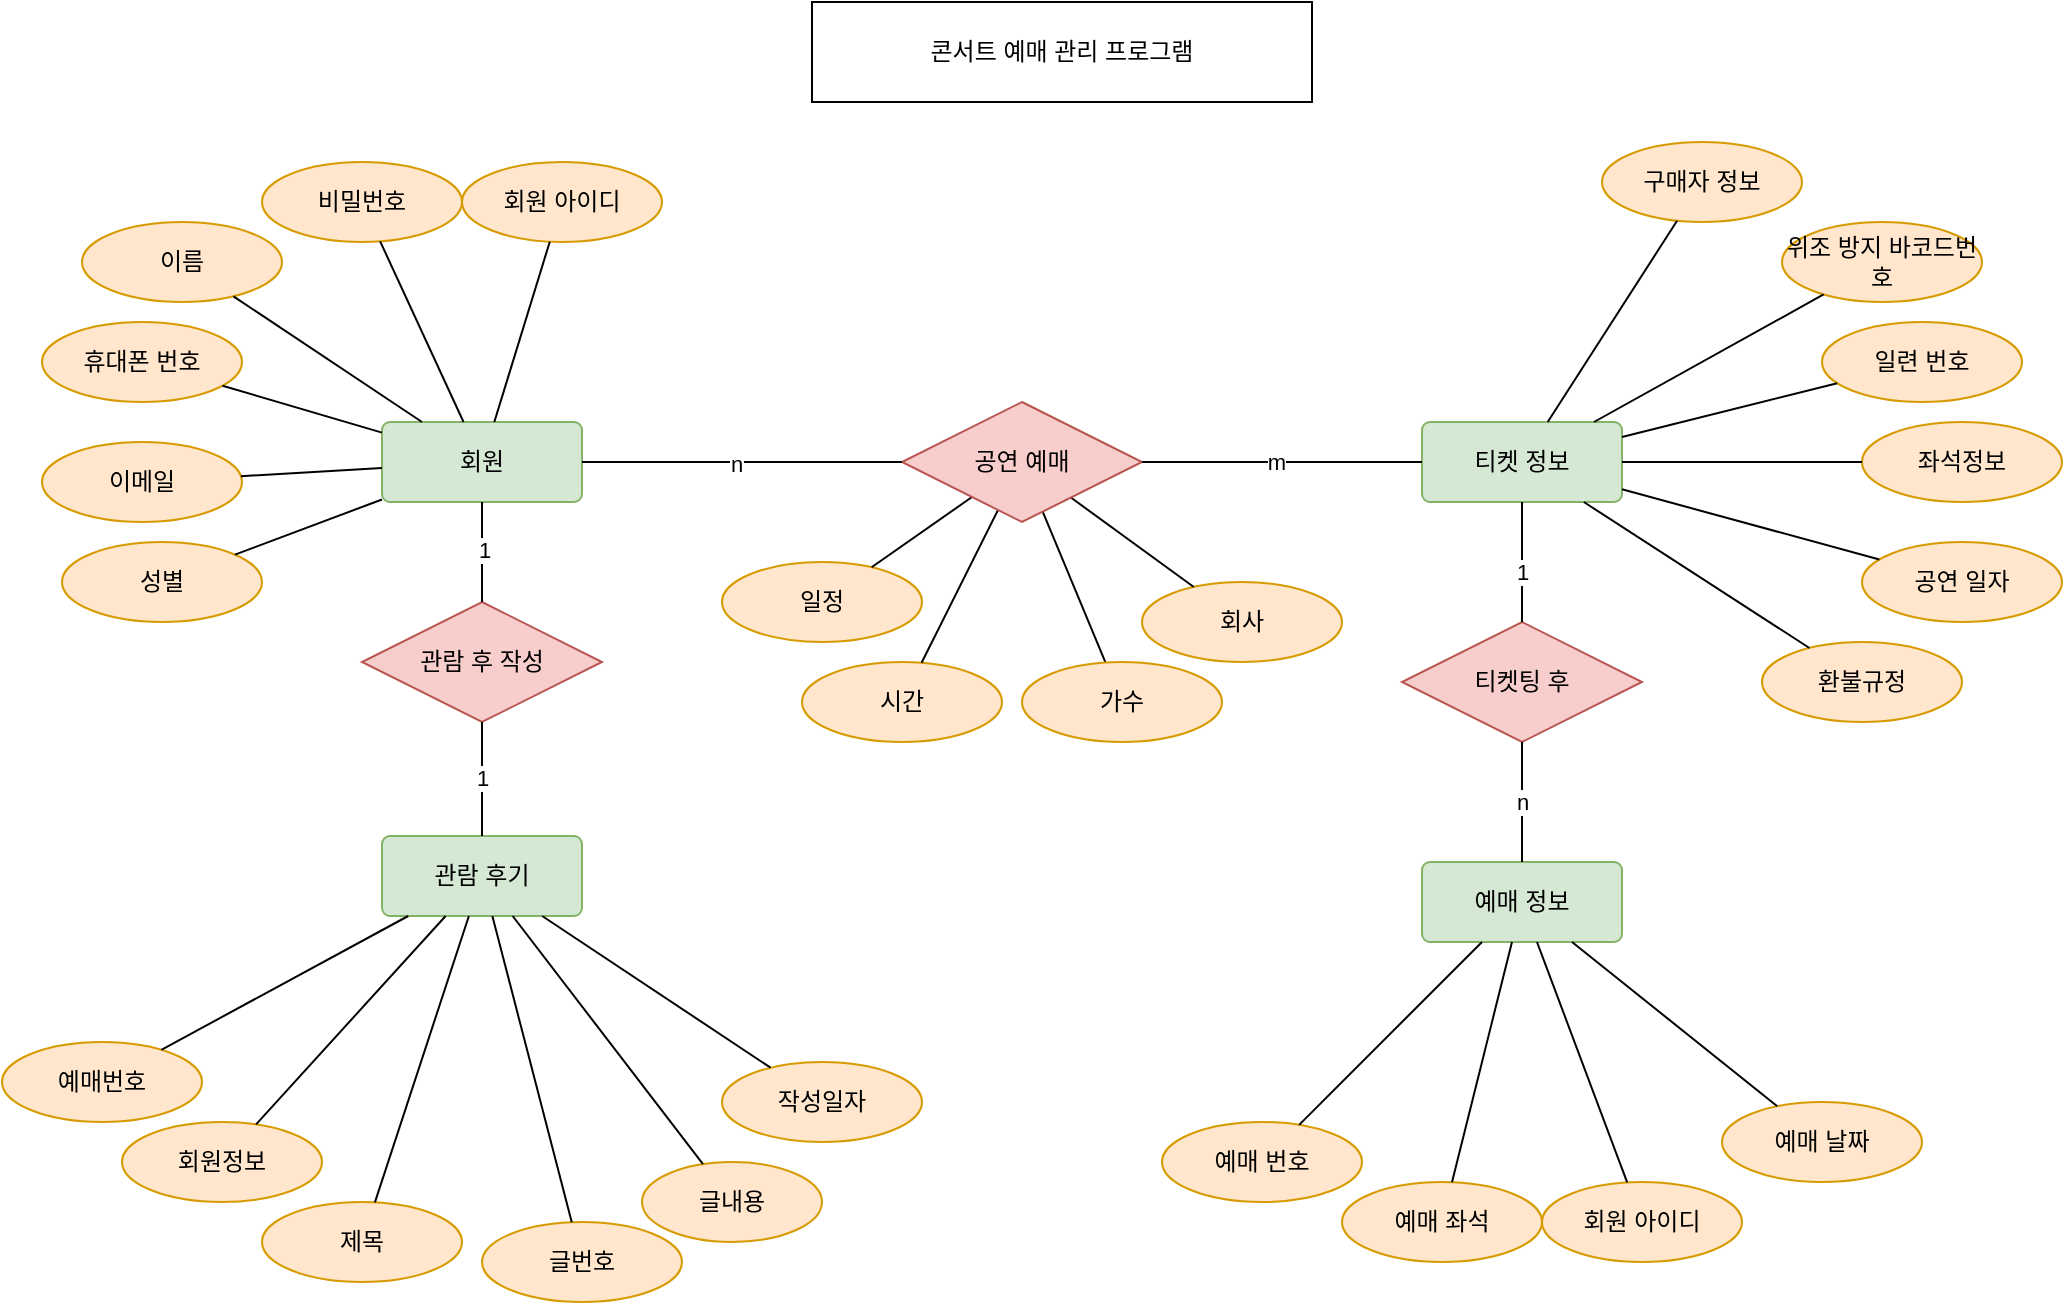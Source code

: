 <mxfile version="21.7.4" type="device">
  <diagram name="페이지-1" id="aXTDth7V95Xg43rmNOGb">
    <mxGraphModel dx="1434" dy="1617" grid="1" gridSize="10" guides="1" tooltips="1" connect="1" arrows="1" fold="1" page="1" pageScale="1" pageWidth="1169" pageHeight="827" math="0" shadow="0">
      <root>
        <mxCell id="0" />
        <mxCell id="1" parent="0" />
        <mxCell id="hZEI6M9Md6rpUncB7yJR-1" value="콘서트 예매 관리 프로그램" style="whiteSpace=wrap;html=1;align=center;" parent="1" vertex="1">
          <mxGeometry x="445" y="-810" width="250" height="50" as="geometry" />
        </mxCell>
        <mxCell id="hZEI6M9Md6rpUncB7yJR-2" value="티켓 정보" style="rounded=1;arcSize=10;whiteSpace=wrap;html=1;align=center;fillColor=#d5e8d4;strokeColor=#82b366;" parent="1" vertex="1">
          <mxGeometry x="750" y="-600" width="100" height="40" as="geometry" />
        </mxCell>
        <mxCell id="hZEI6M9Md6rpUncB7yJR-5" value="회원" style="rounded=1;arcSize=10;whiteSpace=wrap;html=1;align=center;fillColor=#d5e8d4;strokeColor=#82b366;" parent="1" vertex="1">
          <mxGeometry x="230" y="-600" width="100" height="40" as="geometry" />
        </mxCell>
        <mxCell id="hZEI6M9Md6rpUncB7yJR-6" value="예매 정보" style="rounded=1;arcSize=10;whiteSpace=wrap;html=1;align=center;fillColor=#d5e8d4;strokeColor=#82b366;" parent="1" vertex="1">
          <mxGeometry x="750" y="-380" width="100" height="40" as="geometry" />
        </mxCell>
        <mxCell id="hZEI6M9Md6rpUncB7yJR-18" value="관람 후기" style="rounded=1;arcSize=10;whiteSpace=wrap;html=1;align=center;fillColor=#d5e8d4;strokeColor=#82b366;" parent="1" vertex="1">
          <mxGeometry x="230" y="-393" width="100" height="40" as="geometry" />
        </mxCell>
        <mxCell id="hZEI6M9Md6rpUncB7yJR-22" value="회원 아이디" style="ellipse;whiteSpace=wrap;html=1;align=center;fillColor=#ffe6cc;strokeColor=#d79b00;" parent="1" vertex="1">
          <mxGeometry x="270" y="-730" width="100" height="40" as="geometry" />
        </mxCell>
        <mxCell id="hZEI6M9Md6rpUncB7yJR-23" value="비밀번호" style="ellipse;whiteSpace=wrap;html=1;align=center;fillColor=#ffe6cc;strokeColor=#d79b00;" parent="1" vertex="1">
          <mxGeometry x="170" y="-730" width="100" height="40" as="geometry" />
        </mxCell>
        <mxCell id="hZEI6M9Md6rpUncB7yJR-24" value="이름" style="ellipse;whiteSpace=wrap;html=1;align=center;fillColor=#ffe6cc;strokeColor=#d79b00;" parent="1" vertex="1">
          <mxGeometry x="80" y="-700" width="100" height="40" as="geometry" />
        </mxCell>
        <mxCell id="hZEI6M9Md6rpUncB7yJR-28" value="휴대폰 번호" style="ellipse;whiteSpace=wrap;html=1;align=center;fillColor=#ffe6cc;strokeColor=#d79b00;" parent="1" vertex="1">
          <mxGeometry x="60" y="-650" width="100" height="40" as="geometry" />
        </mxCell>
        <mxCell id="hZEI6M9Md6rpUncB7yJR-30" value="이메일" style="ellipse;whiteSpace=wrap;html=1;align=center;fillColor=#ffe6cc;strokeColor=#d79b00;" parent="1" vertex="1">
          <mxGeometry x="60" y="-590" width="100" height="40" as="geometry" />
        </mxCell>
        <mxCell id="hZEI6M9Md6rpUncB7yJR-32" value="" style="endArrow=none;html=1;rounded=0;" parent="1" source="hZEI6M9Md6rpUncB7yJR-5" target="hZEI6M9Md6rpUncB7yJR-22" edge="1">
          <mxGeometry relative="1" as="geometry">
            <mxPoint x="370" y="-590" as="sourcePoint" />
            <mxPoint x="530" y="-590" as="targetPoint" />
          </mxGeometry>
        </mxCell>
        <mxCell id="hZEI6M9Md6rpUncB7yJR-34" value="" style="endArrow=none;html=1;rounded=0;" parent="1" source="hZEI6M9Md6rpUncB7yJR-5" target="hZEI6M9Md6rpUncB7yJR-24" edge="1">
          <mxGeometry relative="1" as="geometry">
            <mxPoint x="381" y="-630" as="sourcePoint" />
            <mxPoint x="389" y="-750" as="targetPoint" />
          </mxGeometry>
        </mxCell>
        <mxCell id="hZEI6M9Md6rpUncB7yJR-38" value="" style="endArrow=none;html=1;rounded=0;" parent="1" source="hZEI6M9Md6rpUncB7yJR-5" target="hZEI6M9Md6rpUncB7yJR-23" edge="1">
          <mxGeometry relative="1" as="geometry">
            <mxPoint x="266" y="-660" as="sourcePoint" />
            <mxPoint x="274" y="-780" as="targetPoint" />
          </mxGeometry>
        </mxCell>
        <mxCell id="hZEI6M9Md6rpUncB7yJR-39" value="" style="endArrow=none;html=1;rounded=0;" parent="1" source="hZEI6M9Md6rpUncB7yJR-30" target="hZEI6M9Md6rpUncB7yJR-5" edge="1">
          <mxGeometry relative="1" as="geometry">
            <mxPoint x="401" y="-530" as="sourcePoint" />
            <mxPoint x="404" y="-575" as="targetPoint" />
          </mxGeometry>
        </mxCell>
        <mxCell id="hZEI6M9Md6rpUncB7yJR-55" value="성별" style="ellipse;whiteSpace=wrap;html=1;align=center;fillColor=#ffe6cc;strokeColor=#d79b00;" parent="1" vertex="1">
          <mxGeometry x="70" y="-540" width="100" height="40" as="geometry" />
        </mxCell>
        <mxCell id="hZEI6M9Md6rpUncB7yJR-56" value="" style="endArrow=none;html=1;rounded=0;" parent="1" source="hZEI6M9Md6rpUncB7yJR-5" target="hZEI6M9Md6rpUncB7yJR-55" edge="1">
          <mxGeometry relative="1" as="geometry">
            <mxPoint x="290" y="-542" as="sourcePoint" />
            <mxPoint x="136" y="-484" as="targetPoint" />
          </mxGeometry>
        </mxCell>
        <mxCell id="hZEI6M9Md6rpUncB7yJR-61" value="" style="endArrow=none;html=1;rounded=0;" parent="1" source="2MV7ErdjcyoLDvkJFP8D-4" target="hZEI6M9Md6rpUncB7yJR-140" edge="1">
          <mxGeometry relative="1" as="geometry">
            <mxPoint x="831.818" y="-560" as="sourcePoint" />
            <mxPoint x="1290" y="-545" as="targetPoint" />
          </mxGeometry>
        </mxCell>
        <mxCell id="hZEI6M9Md6rpUncB7yJR-68" value="회원 아이디" style="ellipse;whiteSpace=wrap;html=1;align=center;fillColor=#ffe6cc;strokeColor=#d79b00;" parent="1" vertex="1">
          <mxGeometry x="810" y="-220" width="100" height="40" as="geometry" />
        </mxCell>
        <mxCell id="hZEI6M9Md6rpUncB7yJR-70" value="예매 번호" style="ellipse;whiteSpace=wrap;html=1;align=center;fillColor=#ffe6cc;strokeColor=#d79b00;" parent="1" vertex="1">
          <mxGeometry x="620" y="-250" width="100" height="40" as="geometry" />
        </mxCell>
        <mxCell id="hZEI6M9Md6rpUncB7yJR-74" value="예매 날짜" style="ellipse;whiteSpace=wrap;html=1;align=center;fillColor=#ffe6cc;strokeColor=#d79b00;" parent="1" vertex="1">
          <mxGeometry x="900" y="-260" width="100" height="40" as="geometry" />
        </mxCell>
        <mxCell id="hZEI6M9Md6rpUncB7yJR-75" value="예매 좌석" style="ellipse;whiteSpace=wrap;html=1;align=center;fillColor=#ffe6cc;strokeColor=#d79b00;" parent="1" vertex="1">
          <mxGeometry x="710" y="-220" width="100" height="40" as="geometry" />
        </mxCell>
        <mxCell id="hZEI6M9Md6rpUncB7yJR-78" value="" style="endArrow=none;html=1;rounded=0;" parent="1" source="hZEI6M9Md6rpUncB7yJR-6" target="hZEI6M9Md6rpUncB7yJR-68" edge="1">
          <mxGeometry relative="1" as="geometry">
            <mxPoint x="275" y="-353" as="sourcePoint" />
            <mxPoint x="224" y="-424" as="targetPoint" />
          </mxGeometry>
        </mxCell>
        <mxCell id="hZEI6M9Md6rpUncB7yJR-79" value="" style="endArrow=none;html=1;rounded=0;" parent="1" source="hZEI6M9Md6rpUncB7yJR-6" target="hZEI6M9Md6rpUncB7yJR-70" edge="1">
          <mxGeometry relative="1" as="geometry">
            <mxPoint x="270" y="-333" as="sourcePoint" />
            <mxPoint x="234" y="-414" as="targetPoint" />
          </mxGeometry>
        </mxCell>
        <mxCell id="hZEI6M9Md6rpUncB7yJR-84" value="" style="endArrow=none;html=1;rounded=0;" parent="1" source="hZEI6M9Md6rpUncB7yJR-6" target="hZEI6M9Md6rpUncB7yJR-74" edge="1">
          <mxGeometry relative="1" as="geometry">
            <mxPoint x="250" y="-312" as="sourcePoint" />
            <mxPoint x="164" y="-293" as="targetPoint" />
          </mxGeometry>
        </mxCell>
        <mxCell id="hZEI6M9Md6rpUncB7yJR-86" value="" style="endArrow=none;html=1;rounded=0;" parent="1" source="hZEI6M9Md6rpUncB7yJR-5" target="hZEI6M9Md6rpUncB7yJR-28" edge="1">
          <mxGeometry relative="1" as="geometry">
            <mxPoint x="280" y="-628" as="sourcePoint" />
            <mxPoint x="150" y="-622" as="targetPoint" />
          </mxGeometry>
        </mxCell>
        <mxCell id="hZEI6M9Md6rpUncB7yJR-87" value="" style="endArrow=none;html=1;rounded=0;" parent="1" source="hZEI6M9Md6rpUncB7yJR-6" target="hZEI6M9Md6rpUncB7yJR-75" edge="1">
          <mxGeometry relative="1" as="geometry">
            <mxPoint x="250" y="-313" as="sourcePoint" />
            <mxPoint x="161" y="-269" as="targetPoint" />
          </mxGeometry>
        </mxCell>
        <mxCell id="hZEI6M9Md6rpUncB7yJR-88" value="예매번호" style="ellipse;whiteSpace=wrap;html=1;align=center;fillColor=#ffe6cc;strokeColor=#d79b00;" parent="1" vertex="1">
          <mxGeometry x="40" y="-290" width="100" height="40" as="geometry" />
        </mxCell>
        <mxCell id="hZEI6M9Md6rpUncB7yJR-89" value="회원정보" style="ellipse;whiteSpace=wrap;html=1;align=center;fillColor=#ffe6cc;strokeColor=#d79b00;" parent="1" vertex="1">
          <mxGeometry x="100" y="-250" width="100" height="40" as="geometry" />
        </mxCell>
        <mxCell id="hZEI6M9Md6rpUncB7yJR-90" value="제목" style="ellipse;whiteSpace=wrap;html=1;align=center;fillColor=#ffe6cc;strokeColor=#d79b00;" parent="1" vertex="1">
          <mxGeometry x="170" y="-210" width="100" height="40" as="geometry" />
        </mxCell>
        <mxCell id="hZEI6M9Md6rpUncB7yJR-91" value="글번호" style="ellipse;whiteSpace=wrap;html=1;align=center;fillColor=#ffe6cc;strokeColor=#d79b00;" parent="1" vertex="1">
          <mxGeometry x="280" y="-200" width="100" height="40" as="geometry" />
        </mxCell>
        <mxCell id="hZEI6M9Md6rpUncB7yJR-92" value="작성일자" style="ellipse;whiteSpace=wrap;html=1;align=center;fillColor=#ffe6cc;strokeColor=#d79b00;" parent="1" vertex="1">
          <mxGeometry x="400" y="-280" width="100" height="40" as="geometry" />
        </mxCell>
        <mxCell id="hZEI6M9Md6rpUncB7yJR-93" value="글내용" style="ellipse;whiteSpace=wrap;html=1;align=center;fillColor=#ffe6cc;strokeColor=#d79b00;" parent="1" vertex="1">
          <mxGeometry x="360" y="-230" width="90" height="40" as="geometry" />
        </mxCell>
        <mxCell id="hZEI6M9Md6rpUncB7yJR-95" value="" style="endArrow=none;html=1;rounded=0;" parent="1" source="hZEI6M9Md6rpUncB7yJR-18" target="hZEI6M9Md6rpUncB7yJR-88" edge="1">
          <mxGeometry relative="1" as="geometry">
            <mxPoint x="586" y="-270" as="sourcePoint" />
            <mxPoint x="436.953" y="-196.845" as="targetPoint" />
          </mxGeometry>
        </mxCell>
        <mxCell id="hZEI6M9Md6rpUncB7yJR-96" value="" style="endArrow=none;html=1;rounded=0;" parent="1" source="hZEI6M9Md6rpUncB7yJR-89" target="hZEI6M9Md6rpUncB7yJR-18" edge="1">
          <mxGeometry relative="1" as="geometry">
            <mxPoint x="596" y="-260" as="sourcePoint" />
            <mxPoint x="564" y="-400" as="targetPoint" />
          </mxGeometry>
        </mxCell>
        <mxCell id="hZEI6M9Md6rpUncB7yJR-97" value="" style="endArrow=none;html=1;rounded=0;" parent="1" source="hZEI6M9Md6rpUncB7yJR-90" target="hZEI6M9Md6rpUncB7yJR-18" edge="1">
          <mxGeometry relative="1" as="geometry">
            <mxPoint x="501" y="-148" as="sourcePoint" />
            <mxPoint x="586" y="-220" as="targetPoint" />
          </mxGeometry>
        </mxCell>
        <mxCell id="hZEI6M9Md6rpUncB7yJR-98" value="" style="endArrow=none;html=1;rounded=0;" parent="1" source="hZEI6M9Md6rpUncB7yJR-91" target="hZEI6M9Md6rpUncB7yJR-18" edge="1">
          <mxGeometry relative="1" as="geometry">
            <mxPoint x="540" y="-110" as="sourcePoint" />
            <mxPoint x="599" y="-220" as="targetPoint" />
          </mxGeometry>
        </mxCell>
        <mxCell id="hZEI6M9Md6rpUncB7yJR-99" value="" style="endArrow=none;html=1;rounded=0;" parent="1" source="hZEI6M9Md6rpUncB7yJR-93" target="hZEI6M9Md6rpUncB7yJR-18" edge="1">
          <mxGeometry relative="1" as="geometry">
            <mxPoint x="601" y="-80" as="sourcePoint" />
            <mxPoint x="609" y="-220" as="targetPoint" />
          </mxGeometry>
        </mxCell>
        <mxCell id="hZEI6M9Md6rpUncB7yJR-100" value="" style="endArrow=none;html=1;rounded=0;" parent="1" source="hZEI6M9Md6rpUncB7yJR-92" target="hZEI6M9Md6rpUncB7yJR-18" edge="1">
          <mxGeometry relative="1" as="geometry">
            <mxPoint x="666" y="-120" as="sourcePoint" />
            <mxPoint x="619" y="-220" as="targetPoint" />
          </mxGeometry>
        </mxCell>
        <mxCell id="hZEI6M9Md6rpUncB7yJR-101" value="좌석정보" style="ellipse;whiteSpace=wrap;html=1;align=center;fillColor=#ffe6cc;strokeColor=#d79b00;" parent="1" vertex="1">
          <mxGeometry x="970" y="-600" width="100" height="40" as="geometry" />
        </mxCell>
        <mxCell id="hZEI6M9Md6rpUncB7yJR-102" value="공연 일자" style="ellipse;whiteSpace=wrap;html=1;align=center;fillColor=#ffe6cc;strokeColor=#d79b00;" parent="1" vertex="1">
          <mxGeometry x="970" y="-540" width="100" height="40" as="geometry" />
        </mxCell>
        <mxCell id="hZEI6M9Md6rpUncB7yJR-103" value="환불규정" style="ellipse;whiteSpace=wrap;html=1;align=center;fillColor=#ffe6cc;strokeColor=#d79b00;" parent="1" vertex="1">
          <mxGeometry x="920" y="-490" width="100" height="40" as="geometry" />
        </mxCell>
        <mxCell id="hZEI6M9Md6rpUncB7yJR-104" value="일련 번호" style="ellipse;whiteSpace=wrap;html=1;align=center;fillColor=#ffe6cc;strokeColor=#d79b00;" parent="1" vertex="1">
          <mxGeometry x="950" y="-650" width="100" height="40" as="geometry" />
        </mxCell>
        <mxCell id="hZEI6M9Md6rpUncB7yJR-107" value="구매자 정보" style="ellipse;whiteSpace=wrap;html=1;align=center;fillColor=#ffe6cc;strokeColor=#d79b00;" parent="1" vertex="1">
          <mxGeometry x="840" y="-740" width="100" height="40" as="geometry" />
        </mxCell>
        <mxCell id="hZEI6M9Md6rpUncB7yJR-108" value="위조 방지 바코드번호" style="ellipse;whiteSpace=wrap;html=1;align=center;fillColor=#ffe6cc;strokeColor=#d79b00;" parent="1" vertex="1">
          <mxGeometry x="930" y="-700" width="100" height="40" as="geometry" />
        </mxCell>
        <mxCell id="hZEI6M9Md6rpUncB7yJR-110" value="" style="endArrow=none;html=1;rounded=0;" parent="1" source="hZEI6M9Md6rpUncB7yJR-2" target="hZEI6M9Md6rpUncB7yJR-102" edge="1">
          <mxGeometry relative="1" as="geometry">
            <mxPoint x="304" y="-300" as="sourcePoint" />
            <mxPoint x="246" y="-371" as="targetPoint" />
          </mxGeometry>
        </mxCell>
        <mxCell id="hZEI6M9Md6rpUncB7yJR-112" value="" style="endArrow=none;html=1;rounded=0;" parent="1" source="hZEI6M9Md6rpUncB7yJR-2" target="hZEI6M9Md6rpUncB7yJR-101" edge="1">
          <mxGeometry relative="1" as="geometry">
            <mxPoint x="916" y="-480" as="sourcePoint" />
            <mxPoint x="758" y="-573" as="targetPoint" />
          </mxGeometry>
        </mxCell>
        <mxCell id="hZEI6M9Md6rpUncB7yJR-114" value="" style="endArrow=none;html=1;rounded=0;" parent="1" source="hZEI6M9Md6rpUncB7yJR-2" target="hZEI6M9Md6rpUncB7yJR-103" edge="1">
          <mxGeometry relative="1" as="geometry">
            <mxPoint x="950" y="-470" as="sourcePoint" />
            <mxPoint x="850" y="-661" as="targetPoint" />
          </mxGeometry>
        </mxCell>
        <mxCell id="hZEI6M9Md6rpUncB7yJR-115" value="" style="endArrow=none;html=1;rounded=0;" parent="1" source="hZEI6M9Md6rpUncB7yJR-2" target="hZEI6M9Md6rpUncB7yJR-107" edge="1">
          <mxGeometry relative="1" as="geometry">
            <mxPoint x="950" y="-470" as="sourcePoint" />
            <mxPoint x="860" y="-651" as="targetPoint" />
          </mxGeometry>
        </mxCell>
        <mxCell id="hZEI6M9Md6rpUncB7yJR-116" value="" style="endArrow=none;html=1;rounded=0;" parent="1" source="hZEI6M9Md6rpUncB7yJR-2" target="hZEI6M9Md6rpUncB7yJR-108" edge="1">
          <mxGeometry relative="1" as="geometry">
            <mxPoint x="960" y="-460" as="sourcePoint" />
            <mxPoint x="870" y="-641" as="targetPoint" />
          </mxGeometry>
        </mxCell>
        <mxCell id="hZEI6M9Md6rpUncB7yJR-117" value="" style="endArrow=none;html=1;rounded=0;" parent="1" source="hZEI6M9Md6rpUncB7yJR-2" target="hZEI6M9Md6rpUncB7yJR-104" edge="1">
          <mxGeometry relative="1" as="geometry">
            <mxPoint x="970" y="-450" as="sourcePoint" />
            <mxPoint x="880" y="-631" as="targetPoint" />
          </mxGeometry>
        </mxCell>
        <mxCell id="hZEI6M9Md6rpUncB7yJR-118" value="회사" style="ellipse;whiteSpace=wrap;html=1;align=center;fillColor=#ffe6cc;strokeColor=#d79b00;" parent="1" vertex="1">
          <mxGeometry x="610" y="-520" width="100" height="40" as="geometry" />
        </mxCell>
        <mxCell id="hZEI6M9Md6rpUncB7yJR-122" value="일정" style="ellipse;whiteSpace=wrap;html=1;align=center;fillColor=#ffe6cc;strokeColor=#d79b00;" parent="1" vertex="1">
          <mxGeometry x="400" y="-530" width="100" height="40" as="geometry" />
        </mxCell>
        <mxCell id="hZEI6M9Md6rpUncB7yJR-123" value="시간" style="ellipse;whiteSpace=wrap;html=1;align=center;fillColor=#ffe6cc;strokeColor=#d79b00;" parent="1" vertex="1">
          <mxGeometry x="440" y="-480" width="100" height="40" as="geometry" />
        </mxCell>
        <mxCell id="hZEI6M9Md6rpUncB7yJR-126" value="" style="endArrow=none;html=1;rounded=0;" parent="1" source="2MV7ErdjcyoLDvkJFP8D-4" target="hZEI6M9Md6rpUncB7yJR-118" edge="1">
          <mxGeometry relative="1" as="geometry">
            <mxPoint x="870" y="-560" as="sourcePoint" />
            <mxPoint x="1260" y="-330" as="targetPoint" />
          </mxGeometry>
        </mxCell>
        <mxCell id="hZEI6M9Md6rpUncB7yJR-131" value="" style="endArrow=none;html=1;rounded=0;" parent="1" source="2MV7ErdjcyoLDvkJFP8D-4" target="hZEI6M9Md6rpUncB7yJR-122" edge="1">
          <mxGeometry relative="1" as="geometry">
            <mxPoint x="800" y="-600" as="sourcePoint" />
            <mxPoint x="871.342" y="-437.698" as="targetPoint" />
          </mxGeometry>
        </mxCell>
        <mxCell id="hZEI6M9Md6rpUncB7yJR-132" value="" style="endArrow=none;html=1;rounded=0;" parent="1" source="2MV7ErdjcyoLDvkJFP8D-4" target="hZEI6M9Md6rpUncB7yJR-123" edge="1">
          <mxGeometry relative="1" as="geometry">
            <mxPoint x="862.857" y="-560" as="sourcePoint" />
            <mxPoint x="1475" y="-401" as="targetPoint" />
          </mxGeometry>
        </mxCell>
        <mxCell id="hZEI6M9Md6rpUncB7yJR-140" value="가수" style="ellipse;whiteSpace=wrap;html=1;align=center;fillColor=#ffe6cc;strokeColor=#d79b00;" parent="1" vertex="1">
          <mxGeometry x="550" y="-480" width="100" height="40" as="geometry" />
        </mxCell>
        <mxCell id="2MV7ErdjcyoLDvkJFP8D-4" value="공연 예매" style="shape=rhombus;perimeter=rhombusPerimeter;whiteSpace=wrap;html=1;align=center;fillColor=#f8cecc;strokeColor=#b85450;" parent="1" vertex="1">
          <mxGeometry x="490" y="-610" width="120" height="60" as="geometry" />
        </mxCell>
        <mxCell id="2MV7ErdjcyoLDvkJFP8D-7" value="관람 후 작성" style="shape=rhombus;perimeter=rhombusPerimeter;whiteSpace=wrap;html=1;align=center;fillColor=#f8cecc;strokeColor=#b85450;" parent="1" vertex="1">
          <mxGeometry x="220" y="-510" width="120" height="60" as="geometry" />
        </mxCell>
        <mxCell id="2MV7ErdjcyoLDvkJFP8D-9" value="티켓팅 후" style="shape=rhombus;perimeter=rhombusPerimeter;whiteSpace=wrap;html=1;align=center;fillColor=#f8cecc;strokeColor=#b85450;" parent="1" vertex="1">
          <mxGeometry x="740" y="-500" width="120" height="60" as="geometry" />
        </mxCell>
        <mxCell id="2MV7ErdjcyoLDvkJFP8D-10" value="" style="endArrow=none;html=1;rounded=0;" parent="1" source="hZEI6M9Md6rpUncB7yJR-5" target="2MV7ErdjcyoLDvkJFP8D-4" edge="1">
          <mxGeometry relative="1" as="geometry">
            <mxPoint x="550" y="-430" as="sourcePoint" />
            <mxPoint x="710" y="-430" as="targetPoint" />
          </mxGeometry>
        </mxCell>
        <mxCell id="2MV7ErdjcyoLDvkJFP8D-18" value="n" style="edgeLabel;html=1;align=center;verticalAlign=middle;resizable=0;points=[];" parent="2MV7ErdjcyoLDvkJFP8D-10" vertex="1" connectable="0">
          <mxGeometry x="-0.037" y="-1" relative="1" as="geometry">
            <mxPoint as="offset" />
          </mxGeometry>
        </mxCell>
        <mxCell id="2MV7ErdjcyoLDvkJFP8D-11" value="" style="endArrow=none;html=1;rounded=0;" parent="1" source="hZEI6M9Md6rpUncB7yJR-5" target="2MV7ErdjcyoLDvkJFP8D-7" edge="1">
          <mxGeometry relative="1" as="geometry">
            <mxPoint x="340" y="-572" as="sourcePoint" />
            <mxPoint x="504" y="-578" as="targetPoint" />
          </mxGeometry>
        </mxCell>
        <mxCell id="2MV7ErdjcyoLDvkJFP8D-20" value="1" style="edgeLabel;html=1;align=center;verticalAlign=middle;resizable=0;points=[];" parent="2MV7ErdjcyoLDvkJFP8D-11" vertex="1" connectable="0">
          <mxGeometry x="-0.04" y="1" relative="1" as="geometry">
            <mxPoint as="offset" />
          </mxGeometry>
        </mxCell>
        <mxCell id="2MV7ErdjcyoLDvkJFP8D-12" value="" style="endArrow=none;html=1;rounded=0;" parent="1" source="2MV7ErdjcyoLDvkJFP8D-7" target="hZEI6M9Md6rpUncB7yJR-18" edge="1">
          <mxGeometry relative="1" as="geometry">
            <mxPoint x="290" y="-490" as="sourcePoint" />
            <mxPoint x="290" y="-510" as="targetPoint" />
          </mxGeometry>
        </mxCell>
        <mxCell id="2MV7ErdjcyoLDvkJFP8D-21" value="1" style="edgeLabel;html=1;align=center;verticalAlign=middle;resizable=0;points=[];" parent="2MV7ErdjcyoLDvkJFP8D-12" vertex="1" connectable="0">
          <mxGeometry x="-0.018" relative="1" as="geometry">
            <mxPoint as="offset" />
          </mxGeometry>
        </mxCell>
        <mxCell id="2MV7ErdjcyoLDvkJFP8D-13" value="" style="endArrow=none;html=1;rounded=0;" parent="1" source="hZEI6M9Md6rpUncB7yJR-2" target="2MV7ErdjcyoLDvkJFP8D-4" edge="1">
          <mxGeometry relative="1" as="geometry">
            <mxPoint x="290" y="-450" as="sourcePoint" />
            <mxPoint x="290" y="-383" as="targetPoint" />
          </mxGeometry>
        </mxCell>
        <mxCell id="2MV7ErdjcyoLDvkJFP8D-19" value="m" style="edgeLabel;html=1;align=center;verticalAlign=middle;resizable=0;points=[];" parent="2MV7ErdjcyoLDvkJFP8D-13" vertex="1" connectable="0">
          <mxGeometry x="0.043" relative="1" as="geometry">
            <mxPoint as="offset" />
          </mxGeometry>
        </mxCell>
        <mxCell id="2MV7ErdjcyoLDvkJFP8D-14" value="" style="endArrow=none;html=1;rounded=0;" parent="1" source="hZEI6M9Md6rpUncB7yJR-2" target="2MV7ErdjcyoLDvkJFP8D-9" edge="1">
          <mxGeometry relative="1" as="geometry">
            <mxPoint x="750" y="-564" as="sourcePoint" />
            <mxPoint x="611" y="-576" as="targetPoint" />
          </mxGeometry>
        </mxCell>
        <mxCell id="2MV7ErdjcyoLDvkJFP8D-22" value="1" style="edgeLabel;html=1;align=center;verticalAlign=middle;resizable=0;points=[];" parent="2MV7ErdjcyoLDvkJFP8D-14" vertex="1" connectable="0">
          <mxGeometry x="0.167" relative="1" as="geometry">
            <mxPoint as="offset" />
          </mxGeometry>
        </mxCell>
        <mxCell id="2MV7ErdjcyoLDvkJFP8D-28" value="n" style="endArrow=none;html=1;rounded=0;" parent="1" source="hZEI6M9Md6rpUncB7yJR-6" target="2MV7ErdjcyoLDvkJFP8D-9" edge="1">
          <mxGeometry relative="1" as="geometry">
            <mxPoint x="550" y="-430" as="sourcePoint" />
            <mxPoint x="710" y="-430" as="targetPoint" />
          </mxGeometry>
        </mxCell>
      </root>
    </mxGraphModel>
  </diagram>
</mxfile>
